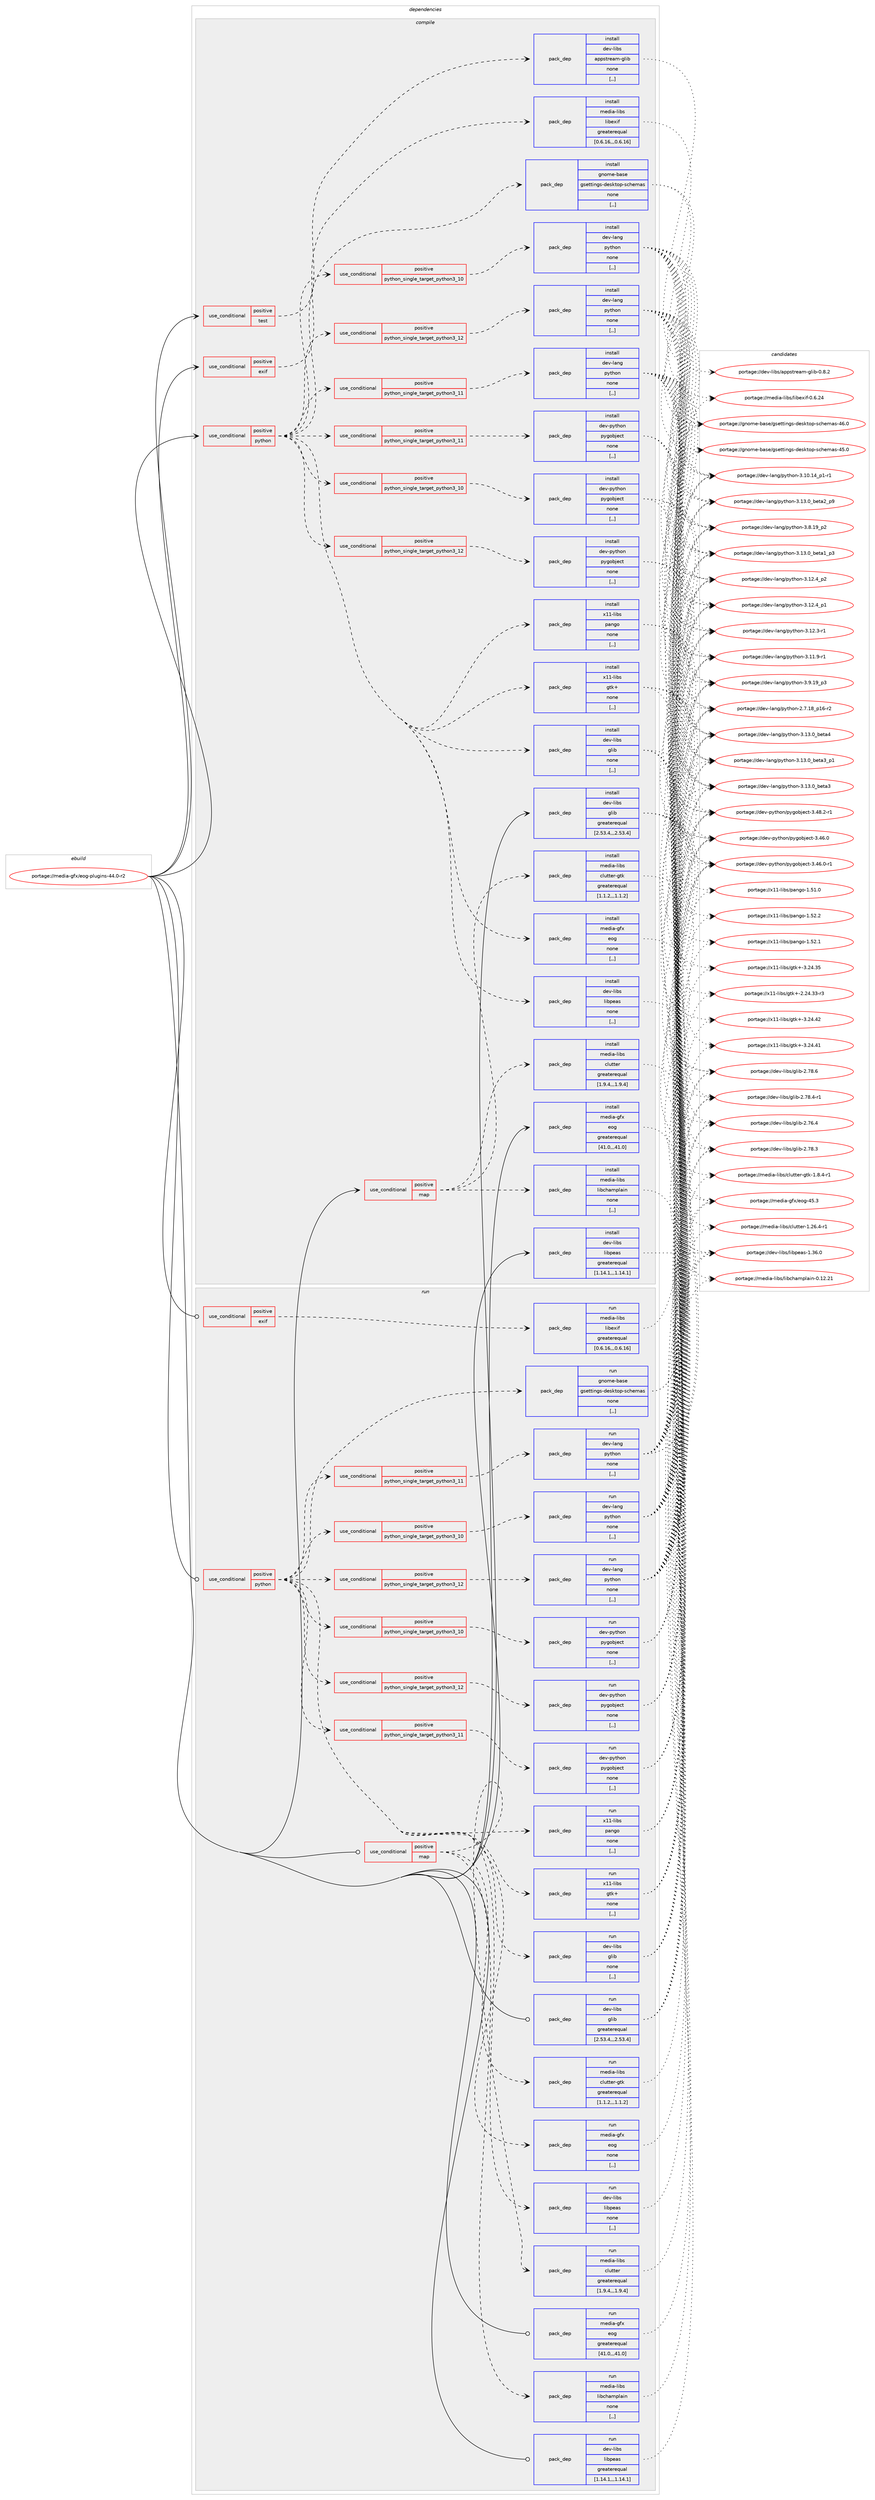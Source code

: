 digraph prolog {

# *************
# Graph options
# *************

newrank=true;
concentrate=true;
compound=true;
graph [rankdir=LR,fontname=Helvetica,fontsize=10,ranksep=1.5];#, ranksep=2.5, nodesep=0.2];
edge  [arrowhead=vee];
node  [fontname=Helvetica,fontsize=10];

# **********
# The ebuild
# **********

subgraph cluster_leftcol {
color=gray;
label=<<i>ebuild</i>>;
id [label="portage://media-gfx/eog-plugins-44.0-r2", color=red, width=4, href="../media-gfx/eog-plugins-44.0-r2.svg"];
}

# ****************
# The dependencies
# ****************

subgraph cluster_midcol {
color=gray;
label=<<i>dependencies</i>>;
subgraph cluster_compile {
fillcolor="#eeeeee";
style=filled;
label=<<i>compile</i>>;
subgraph cond72127 {
dependency286610 [label=<<TABLE BORDER="0" CELLBORDER="1" CELLSPACING="0" CELLPADDING="4"><TR><TD ROWSPAN="3" CELLPADDING="10">use_conditional</TD></TR><TR><TD>positive</TD></TR><TR><TD>exif</TD></TR></TABLE>>, shape=none, color=red];
subgraph pack212157 {
dependency286611 [label=<<TABLE BORDER="0" CELLBORDER="1" CELLSPACING="0" CELLPADDING="4" WIDTH="220"><TR><TD ROWSPAN="6" CELLPADDING="30">pack_dep</TD></TR><TR><TD WIDTH="110">install</TD></TR><TR><TD>media-libs</TD></TR><TR><TD>libexif</TD></TR><TR><TD>greaterequal</TD></TR><TR><TD>[0.6.16,,,0.6.16]</TD></TR></TABLE>>, shape=none, color=blue];
}
dependency286610:e -> dependency286611:w [weight=20,style="dashed",arrowhead="vee"];
}
id:e -> dependency286610:w [weight=20,style="solid",arrowhead="vee"];
subgraph cond72128 {
dependency286612 [label=<<TABLE BORDER="0" CELLBORDER="1" CELLSPACING="0" CELLPADDING="4"><TR><TD ROWSPAN="3" CELLPADDING="10">use_conditional</TD></TR><TR><TD>positive</TD></TR><TR><TD>map</TD></TR></TABLE>>, shape=none, color=red];
subgraph pack212158 {
dependency286613 [label=<<TABLE BORDER="0" CELLBORDER="1" CELLSPACING="0" CELLPADDING="4" WIDTH="220"><TR><TD ROWSPAN="6" CELLPADDING="30">pack_dep</TD></TR><TR><TD WIDTH="110">install</TD></TR><TR><TD>media-libs</TD></TR><TR><TD>libchamplain</TD></TR><TR><TD>none</TD></TR><TR><TD>[,,]</TD></TR></TABLE>>, shape=none, color=blue];
}
dependency286612:e -> dependency286613:w [weight=20,style="dashed",arrowhead="vee"];
subgraph pack212159 {
dependency286614 [label=<<TABLE BORDER="0" CELLBORDER="1" CELLSPACING="0" CELLPADDING="4" WIDTH="220"><TR><TD ROWSPAN="6" CELLPADDING="30">pack_dep</TD></TR><TR><TD WIDTH="110">install</TD></TR><TR><TD>media-libs</TD></TR><TR><TD>clutter</TD></TR><TR><TD>greaterequal</TD></TR><TR><TD>[1.9.4,,,1.9.4]</TD></TR></TABLE>>, shape=none, color=blue];
}
dependency286612:e -> dependency286614:w [weight=20,style="dashed",arrowhead="vee"];
subgraph pack212160 {
dependency286615 [label=<<TABLE BORDER="0" CELLBORDER="1" CELLSPACING="0" CELLPADDING="4" WIDTH="220"><TR><TD ROWSPAN="6" CELLPADDING="30">pack_dep</TD></TR><TR><TD WIDTH="110">install</TD></TR><TR><TD>media-libs</TD></TR><TR><TD>clutter-gtk</TD></TR><TR><TD>greaterequal</TD></TR><TR><TD>[1.1.2,,,1.1.2]</TD></TR></TABLE>>, shape=none, color=blue];
}
dependency286612:e -> dependency286615:w [weight=20,style="dashed",arrowhead="vee"];
}
id:e -> dependency286612:w [weight=20,style="solid",arrowhead="vee"];
subgraph cond72129 {
dependency286616 [label=<<TABLE BORDER="0" CELLBORDER="1" CELLSPACING="0" CELLPADDING="4"><TR><TD ROWSPAN="3" CELLPADDING="10">use_conditional</TD></TR><TR><TD>positive</TD></TR><TR><TD>python</TD></TR></TABLE>>, shape=none, color=red];
subgraph cond72130 {
dependency286617 [label=<<TABLE BORDER="0" CELLBORDER="1" CELLSPACING="0" CELLPADDING="4"><TR><TD ROWSPAN="3" CELLPADDING="10">use_conditional</TD></TR><TR><TD>positive</TD></TR><TR><TD>python_single_target_python3_10</TD></TR></TABLE>>, shape=none, color=red];
subgraph pack212161 {
dependency286618 [label=<<TABLE BORDER="0" CELLBORDER="1" CELLSPACING="0" CELLPADDING="4" WIDTH="220"><TR><TD ROWSPAN="6" CELLPADDING="30">pack_dep</TD></TR><TR><TD WIDTH="110">install</TD></TR><TR><TD>dev-lang</TD></TR><TR><TD>python</TD></TR><TR><TD>none</TD></TR><TR><TD>[,,]</TD></TR></TABLE>>, shape=none, color=blue];
}
dependency286617:e -> dependency286618:w [weight=20,style="dashed",arrowhead="vee"];
}
dependency286616:e -> dependency286617:w [weight=20,style="dashed",arrowhead="vee"];
subgraph cond72131 {
dependency286619 [label=<<TABLE BORDER="0" CELLBORDER="1" CELLSPACING="0" CELLPADDING="4"><TR><TD ROWSPAN="3" CELLPADDING="10">use_conditional</TD></TR><TR><TD>positive</TD></TR><TR><TD>python_single_target_python3_11</TD></TR></TABLE>>, shape=none, color=red];
subgraph pack212162 {
dependency286620 [label=<<TABLE BORDER="0" CELLBORDER="1" CELLSPACING="0" CELLPADDING="4" WIDTH="220"><TR><TD ROWSPAN="6" CELLPADDING="30">pack_dep</TD></TR><TR><TD WIDTH="110">install</TD></TR><TR><TD>dev-lang</TD></TR><TR><TD>python</TD></TR><TR><TD>none</TD></TR><TR><TD>[,,]</TD></TR></TABLE>>, shape=none, color=blue];
}
dependency286619:e -> dependency286620:w [weight=20,style="dashed",arrowhead="vee"];
}
dependency286616:e -> dependency286619:w [weight=20,style="dashed",arrowhead="vee"];
subgraph cond72132 {
dependency286621 [label=<<TABLE BORDER="0" CELLBORDER="1" CELLSPACING="0" CELLPADDING="4"><TR><TD ROWSPAN="3" CELLPADDING="10">use_conditional</TD></TR><TR><TD>positive</TD></TR><TR><TD>python_single_target_python3_12</TD></TR></TABLE>>, shape=none, color=red];
subgraph pack212163 {
dependency286622 [label=<<TABLE BORDER="0" CELLBORDER="1" CELLSPACING="0" CELLPADDING="4" WIDTH="220"><TR><TD ROWSPAN="6" CELLPADDING="30">pack_dep</TD></TR><TR><TD WIDTH="110">install</TD></TR><TR><TD>dev-lang</TD></TR><TR><TD>python</TD></TR><TR><TD>none</TD></TR><TR><TD>[,,]</TD></TR></TABLE>>, shape=none, color=blue];
}
dependency286621:e -> dependency286622:w [weight=20,style="dashed",arrowhead="vee"];
}
dependency286616:e -> dependency286621:w [weight=20,style="dashed",arrowhead="vee"];
subgraph pack212164 {
dependency286623 [label=<<TABLE BORDER="0" CELLBORDER="1" CELLSPACING="0" CELLPADDING="4" WIDTH="220"><TR><TD ROWSPAN="6" CELLPADDING="30">pack_dep</TD></TR><TR><TD WIDTH="110">install</TD></TR><TR><TD>dev-libs</TD></TR><TR><TD>glib</TD></TR><TR><TD>none</TD></TR><TR><TD>[,,]</TD></TR></TABLE>>, shape=none, color=blue];
}
dependency286616:e -> dependency286623:w [weight=20,style="dashed",arrowhead="vee"];
subgraph pack212165 {
dependency286624 [label=<<TABLE BORDER="0" CELLBORDER="1" CELLSPACING="0" CELLPADDING="4" WIDTH="220"><TR><TD ROWSPAN="6" CELLPADDING="30">pack_dep</TD></TR><TR><TD WIDTH="110">install</TD></TR><TR><TD>dev-libs</TD></TR><TR><TD>libpeas</TD></TR><TR><TD>none</TD></TR><TR><TD>[,,]</TD></TR></TABLE>>, shape=none, color=blue];
}
dependency286616:e -> dependency286624:w [weight=20,style="dashed",arrowhead="vee"];
subgraph cond72133 {
dependency286625 [label=<<TABLE BORDER="0" CELLBORDER="1" CELLSPACING="0" CELLPADDING="4"><TR><TD ROWSPAN="3" CELLPADDING="10">use_conditional</TD></TR><TR><TD>positive</TD></TR><TR><TD>python_single_target_python3_10</TD></TR></TABLE>>, shape=none, color=red];
subgraph pack212166 {
dependency286626 [label=<<TABLE BORDER="0" CELLBORDER="1" CELLSPACING="0" CELLPADDING="4" WIDTH="220"><TR><TD ROWSPAN="6" CELLPADDING="30">pack_dep</TD></TR><TR><TD WIDTH="110">install</TD></TR><TR><TD>dev-python</TD></TR><TR><TD>pygobject</TD></TR><TR><TD>none</TD></TR><TR><TD>[,,]</TD></TR></TABLE>>, shape=none, color=blue];
}
dependency286625:e -> dependency286626:w [weight=20,style="dashed",arrowhead="vee"];
}
dependency286616:e -> dependency286625:w [weight=20,style="dashed",arrowhead="vee"];
subgraph cond72134 {
dependency286627 [label=<<TABLE BORDER="0" CELLBORDER="1" CELLSPACING="0" CELLPADDING="4"><TR><TD ROWSPAN="3" CELLPADDING="10">use_conditional</TD></TR><TR><TD>positive</TD></TR><TR><TD>python_single_target_python3_11</TD></TR></TABLE>>, shape=none, color=red];
subgraph pack212167 {
dependency286628 [label=<<TABLE BORDER="0" CELLBORDER="1" CELLSPACING="0" CELLPADDING="4" WIDTH="220"><TR><TD ROWSPAN="6" CELLPADDING="30">pack_dep</TD></TR><TR><TD WIDTH="110">install</TD></TR><TR><TD>dev-python</TD></TR><TR><TD>pygobject</TD></TR><TR><TD>none</TD></TR><TR><TD>[,,]</TD></TR></TABLE>>, shape=none, color=blue];
}
dependency286627:e -> dependency286628:w [weight=20,style="dashed",arrowhead="vee"];
}
dependency286616:e -> dependency286627:w [weight=20,style="dashed",arrowhead="vee"];
subgraph cond72135 {
dependency286629 [label=<<TABLE BORDER="0" CELLBORDER="1" CELLSPACING="0" CELLPADDING="4"><TR><TD ROWSPAN="3" CELLPADDING="10">use_conditional</TD></TR><TR><TD>positive</TD></TR><TR><TD>python_single_target_python3_12</TD></TR></TABLE>>, shape=none, color=red];
subgraph pack212168 {
dependency286630 [label=<<TABLE BORDER="0" CELLBORDER="1" CELLSPACING="0" CELLPADDING="4" WIDTH="220"><TR><TD ROWSPAN="6" CELLPADDING="30">pack_dep</TD></TR><TR><TD WIDTH="110">install</TD></TR><TR><TD>dev-python</TD></TR><TR><TD>pygobject</TD></TR><TR><TD>none</TD></TR><TR><TD>[,,]</TD></TR></TABLE>>, shape=none, color=blue];
}
dependency286629:e -> dependency286630:w [weight=20,style="dashed",arrowhead="vee"];
}
dependency286616:e -> dependency286629:w [weight=20,style="dashed",arrowhead="vee"];
subgraph pack212169 {
dependency286631 [label=<<TABLE BORDER="0" CELLBORDER="1" CELLSPACING="0" CELLPADDING="4" WIDTH="220"><TR><TD ROWSPAN="6" CELLPADDING="30">pack_dep</TD></TR><TR><TD WIDTH="110">install</TD></TR><TR><TD>gnome-base</TD></TR><TR><TD>gsettings-desktop-schemas</TD></TR><TR><TD>none</TD></TR><TR><TD>[,,]</TD></TR></TABLE>>, shape=none, color=blue];
}
dependency286616:e -> dependency286631:w [weight=20,style="dashed",arrowhead="vee"];
subgraph pack212170 {
dependency286632 [label=<<TABLE BORDER="0" CELLBORDER="1" CELLSPACING="0" CELLPADDING="4" WIDTH="220"><TR><TD ROWSPAN="6" CELLPADDING="30">pack_dep</TD></TR><TR><TD WIDTH="110">install</TD></TR><TR><TD>media-gfx</TD></TR><TR><TD>eog</TD></TR><TR><TD>none</TD></TR><TR><TD>[,,]</TD></TR></TABLE>>, shape=none, color=blue];
}
dependency286616:e -> dependency286632:w [weight=20,style="dashed",arrowhead="vee"];
subgraph pack212171 {
dependency286633 [label=<<TABLE BORDER="0" CELLBORDER="1" CELLSPACING="0" CELLPADDING="4" WIDTH="220"><TR><TD ROWSPAN="6" CELLPADDING="30">pack_dep</TD></TR><TR><TD WIDTH="110">install</TD></TR><TR><TD>x11-libs</TD></TR><TR><TD>gtk+</TD></TR><TR><TD>none</TD></TR><TR><TD>[,,]</TD></TR></TABLE>>, shape=none, color=blue];
}
dependency286616:e -> dependency286633:w [weight=20,style="dashed",arrowhead="vee"];
subgraph pack212172 {
dependency286634 [label=<<TABLE BORDER="0" CELLBORDER="1" CELLSPACING="0" CELLPADDING="4" WIDTH="220"><TR><TD ROWSPAN="6" CELLPADDING="30">pack_dep</TD></TR><TR><TD WIDTH="110">install</TD></TR><TR><TD>x11-libs</TD></TR><TR><TD>pango</TD></TR><TR><TD>none</TD></TR><TR><TD>[,,]</TD></TR></TABLE>>, shape=none, color=blue];
}
dependency286616:e -> dependency286634:w [weight=20,style="dashed",arrowhead="vee"];
}
id:e -> dependency286616:w [weight=20,style="solid",arrowhead="vee"];
subgraph cond72136 {
dependency286635 [label=<<TABLE BORDER="0" CELLBORDER="1" CELLSPACING="0" CELLPADDING="4"><TR><TD ROWSPAN="3" CELLPADDING="10">use_conditional</TD></TR><TR><TD>positive</TD></TR><TR><TD>test</TD></TR></TABLE>>, shape=none, color=red];
subgraph pack212173 {
dependency286636 [label=<<TABLE BORDER="0" CELLBORDER="1" CELLSPACING="0" CELLPADDING="4" WIDTH="220"><TR><TD ROWSPAN="6" CELLPADDING="30">pack_dep</TD></TR><TR><TD WIDTH="110">install</TD></TR><TR><TD>dev-libs</TD></TR><TR><TD>appstream-glib</TD></TR><TR><TD>none</TD></TR><TR><TD>[,,]</TD></TR></TABLE>>, shape=none, color=blue];
}
dependency286635:e -> dependency286636:w [weight=20,style="dashed",arrowhead="vee"];
}
id:e -> dependency286635:w [weight=20,style="solid",arrowhead="vee"];
subgraph pack212174 {
dependency286637 [label=<<TABLE BORDER="0" CELLBORDER="1" CELLSPACING="0" CELLPADDING="4" WIDTH="220"><TR><TD ROWSPAN="6" CELLPADDING="30">pack_dep</TD></TR><TR><TD WIDTH="110">install</TD></TR><TR><TD>dev-libs</TD></TR><TR><TD>glib</TD></TR><TR><TD>greaterequal</TD></TR><TR><TD>[2.53.4,,,2.53.4]</TD></TR></TABLE>>, shape=none, color=blue];
}
id:e -> dependency286637:w [weight=20,style="solid",arrowhead="vee"];
subgraph pack212175 {
dependency286638 [label=<<TABLE BORDER="0" CELLBORDER="1" CELLSPACING="0" CELLPADDING="4" WIDTH="220"><TR><TD ROWSPAN="6" CELLPADDING="30">pack_dep</TD></TR><TR><TD WIDTH="110">install</TD></TR><TR><TD>dev-libs</TD></TR><TR><TD>libpeas</TD></TR><TR><TD>greaterequal</TD></TR><TR><TD>[1.14.1,,,1.14.1]</TD></TR></TABLE>>, shape=none, color=blue];
}
id:e -> dependency286638:w [weight=20,style="solid",arrowhead="vee"];
subgraph pack212176 {
dependency286639 [label=<<TABLE BORDER="0" CELLBORDER="1" CELLSPACING="0" CELLPADDING="4" WIDTH="220"><TR><TD ROWSPAN="6" CELLPADDING="30">pack_dep</TD></TR><TR><TD WIDTH="110">install</TD></TR><TR><TD>media-gfx</TD></TR><TR><TD>eog</TD></TR><TR><TD>greaterequal</TD></TR><TR><TD>[41.0,,,41.0]</TD></TR></TABLE>>, shape=none, color=blue];
}
id:e -> dependency286639:w [weight=20,style="solid",arrowhead="vee"];
}
subgraph cluster_compileandrun {
fillcolor="#eeeeee";
style=filled;
label=<<i>compile and run</i>>;
}
subgraph cluster_run {
fillcolor="#eeeeee";
style=filled;
label=<<i>run</i>>;
subgraph cond72137 {
dependency286640 [label=<<TABLE BORDER="0" CELLBORDER="1" CELLSPACING="0" CELLPADDING="4"><TR><TD ROWSPAN="3" CELLPADDING="10">use_conditional</TD></TR><TR><TD>positive</TD></TR><TR><TD>exif</TD></TR></TABLE>>, shape=none, color=red];
subgraph pack212177 {
dependency286641 [label=<<TABLE BORDER="0" CELLBORDER="1" CELLSPACING="0" CELLPADDING="4" WIDTH="220"><TR><TD ROWSPAN="6" CELLPADDING="30">pack_dep</TD></TR><TR><TD WIDTH="110">run</TD></TR><TR><TD>media-libs</TD></TR><TR><TD>libexif</TD></TR><TR><TD>greaterequal</TD></TR><TR><TD>[0.6.16,,,0.6.16]</TD></TR></TABLE>>, shape=none, color=blue];
}
dependency286640:e -> dependency286641:w [weight=20,style="dashed",arrowhead="vee"];
}
id:e -> dependency286640:w [weight=20,style="solid",arrowhead="odot"];
subgraph cond72138 {
dependency286642 [label=<<TABLE BORDER="0" CELLBORDER="1" CELLSPACING="0" CELLPADDING="4"><TR><TD ROWSPAN="3" CELLPADDING="10">use_conditional</TD></TR><TR><TD>positive</TD></TR><TR><TD>map</TD></TR></TABLE>>, shape=none, color=red];
subgraph pack212178 {
dependency286643 [label=<<TABLE BORDER="0" CELLBORDER="1" CELLSPACING="0" CELLPADDING="4" WIDTH="220"><TR><TD ROWSPAN="6" CELLPADDING="30">pack_dep</TD></TR><TR><TD WIDTH="110">run</TD></TR><TR><TD>media-libs</TD></TR><TR><TD>libchamplain</TD></TR><TR><TD>none</TD></TR><TR><TD>[,,]</TD></TR></TABLE>>, shape=none, color=blue];
}
dependency286642:e -> dependency286643:w [weight=20,style="dashed",arrowhead="vee"];
subgraph pack212179 {
dependency286644 [label=<<TABLE BORDER="0" CELLBORDER="1" CELLSPACING="0" CELLPADDING="4" WIDTH="220"><TR><TD ROWSPAN="6" CELLPADDING="30">pack_dep</TD></TR><TR><TD WIDTH="110">run</TD></TR><TR><TD>media-libs</TD></TR><TR><TD>clutter</TD></TR><TR><TD>greaterequal</TD></TR><TR><TD>[1.9.4,,,1.9.4]</TD></TR></TABLE>>, shape=none, color=blue];
}
dependency286642:e -> dependency286644:w [weight=20,style="dashed",arrowhead="vee"];
subgraph pack212180 {
dependency286645 [label=<<TABLE BORDER="0" CELLBORDER="1" CELLSPACING="0" CELLPADDING="4" WIDTH="220"><TR><TD ROWSPAN="6" CELLPADDING="30">pack_dep</TD></TR><TR><TD WIDTH="110">run</TD></TR><TR><TD>media-libs</TD></TR><TR><TD>clutter-gtk</TD></TR><TR><TD>greaterequal</TD></TR><TR><TD>[1.1.2,,,1.1.2]</TD></TR></TABLE>>, shape=none, color=blue];
}
dependency286642:e -> dependency286645:w [weight=20,style="dashed",arrowhead="vee"];
}
id:e -> dependency286642:w [weight=20,style="solid",arrowhead="odot"];
subgraph cond72139 {
dependency286646 [label=<<TABLE BORDER="0" CELLBORDER="1" CELLSPACING="0" CELLPADDING="4"><TR><TD ROWSPAN="3" CELLPADDING="10">use_conditional</TD></TR><TR><TD>positive</TD></TR><TR><TD>python</TD></TR></TABLE>>, shape=none, color=red];
subgraph cond72140 {
dependency286647 [label=<<TABLE BORDER="0" CELLBORDER="1" CELLSPACING="0" CELLPADDING="4"><TR><TD ROWSPAN="3" CELLPADDING="10">use_conditional</TD></TR><TR><TD>positive</TD></TR><TR><TD>python_single_target_python3_10</TD></TR></TABLE>>, shape=none, color=red];
subgraph pack212181 {
dependency286648 [label=<<TABLE BORDER="0" CELLBORDER="1" CELLSPACING="0" CELLPADDING="4" WIDTH="220"><TR><TD ROWSPAN="6" CELLPADDING="30">pack_dep</TD></TR><TR><TD WIDTH="110">run</TD></TR><TR><TD>dev-lang</TD></TR><TR><TD>python</TD></TR><TR><TD>none</TD></TR><TR><TD>[,,]</TD></TR></TABLE>>, shape=none, color=blue];
}
dependency286647:e -> dependency286648:w [weight=20,style="dashed",arrowhead="vee"];
}
dependency286646:e -> dependency286647:w [weight=20,style="dashed",arrowhead="vee"];
subgraph cond72141 {
dependency286649 [label=<<TABLE BORDER="0" CELLBORDER="1" CELLSPACING="0" CELLPADDING="4"><TR><TD ROWSPAN="3" CELLPADDING="10">use_conditional</TD></TR><TR><TD>positive</TD></TR><TR><TD>python_single_target_python3_11</TD></TR></TABLE>>, shape=none, color=red];
subgraph pack212182 {
dependency286650 [label=<<TABLE BORDER="0" CELLBORDER="1" CELLSPACING="0" CELLPADDING="4" WIDTH="220"><TR><TD ROWSPAN="6" CELLPADDING="30">pack_dep</TD></TR><TR><TD WIDTH="110">run</TD></TR><TR><TD>dev-lang</TD></TR><TR><TD>python</TD></TR><TR><TD>none</TD></TR><TR><TD>[,,]</TD></TR></TABLE>>, shape=none, color=blue];
}
dependency286649:e -> dependency286650:w [weight=20,style="dashed",arrowhead="vee"];
}
dependency286646:e -> dependency286649:w [weight=20,style="dashed",arrowhead="vee"];
subgraph cond72142 {
dependency286651 [label=<<TABLE BORDER="0" CELLBORDER="1" CELLSPACING="0" CELLPADDING="4"><TR><TD ROWSPAN="3" CELLPADDING="10">use_conditional</TD></TR><TR><TD>positive</TD></TR><TR><TD>python_single_target_python3_12</TD></TR></TABLE>>, shape=none, color=red];
subgraph pack212183 {
dependency286652 [label=<<TABLE BORDER="0" CELLBORDER="1" CELLSPACING="0" CELLPADDING="4" WIDTH="220"><TR><TD ROWSPAN="6" CELLPADDING="30">pack_dep</TD></TR><TR><TD WIDTH="110">run</TD></TR><TR><TD>dev-lang</TD></TR><TR><TD>python</TD></TR><TR><TD>none</TD></TR><TR><TD>[,,]</TD></TR></TABLE>>, shape=none, color=blue];
}
dependency286651:e -> dependency286652:w [weight=20,style="dashed",arrowhead="vee"];
}
dependency286646:e -> dependency286651:w [weight=20,style="dashed",arrowhead="vee"];
subgraph pack212184 {
dependency286653 [label=<<TABLE BORDER="0" CELLBORDER="1" CELLSPACING="0" CELLPADDING="4" WIDTH="220"><TR><TD ROWSPAN="6" CELLPADDING="30">pack_dep</TD></TR><TR><TD WIDTH="110">run</TD></TR><TR><TD>dev-libs</TD></TR><TR><TD>glib</TD></TR><TR><TD>none</TD></TR><TR><TD>[,,]</TD></TR></TABLE>>, shape=none, color=blue];
}
dependency286646:e -> dependency286653:w [weight=20,style="dashed",arrowhead="vee"];
subgraph pack212185 {
dependency286654 [label=<<TABLE BORDER="0" CELLBORDER="1" CELLSPACING="0" CELLPADDING="4" WIDTH="220"><TR><TD ROWSPAN="6" CELLPADDING="30">pack_dep</TD></TR><TR><TD WIDTH="110">run</TD></TR><TR><TD>dev-libs</TD></TR><TR><TD>libpeas</TD></TR><TR><TD>none</TD></TR><TR><TD>[,,]</TD></TR></TABLE>>, shape=none, color=blue];
}
dependency286646:e -> dependency286654:w [weight=20,style="dashed",arrowhead="vee"];
subgraph cond72143 {
dependency286655 [label=<<TABLE BORDER="0" CELLBORDER="1" CELLSPACING="0" CELLPADDING="4"><TR><TD ROWSPAN="3" CELLPADDING="10">use_conditional</TD></TR><TR><TD>positive</TD></TR><TR><TD>python_single_target_python3_10</TD></TR></TABLE>>, shape=none, color=red];
subgraph pack212186 {
dependency286656 [label=<<TABLE BORDER="0" CELLBORDER="1" CELLSPACING="0" CELLPADDING="4" WIDTH="220"><TR><TD ROWSPAN="6" CELLPADDING="30">pack_dep</TD></TR><TR><TD WIDTH="110">run</TD></TR><TR><TD>dev-python</TD></TR><TR><TD>pygobject</TD></TR><TR><TD>none</TD></TR><TR><TD>[,,]</TD></TR></TABLE>>, shape=none, color=blue];
}
dependency286655:e -> dependency286656:w [weight=20,style="dashed",arrowhead="vee"];
}
dependency286646:e -> dependency286655:w [weight=20,style="dashed",arrowhead="vee"];
subgraph cond72144 {
dependency286657 [label=<<TABLE BORDER="0" CELLBORDER="1" CELLSPACING="0" CELLPADDING="4"><TR><TD ROWSPAN="3" CELLPADDING="10">use_conditional</TD></TR><TR><TD>positive</TD></TR><TR><TD>python_single_target_python3_11</TD></TR></TABLE>>, shape=none, color=red];
subgraph pack212187 {
dependency286658 [label=<<TABLE BORDER="0" CELLBORDER="1" CELLSPACING="0" CELLPADDING="4" WIDTH="220"><TR><TD ROWSPAN="6" CELLPADDING="30">pack_dep</TD></TR><TR><TD WIDTH="110">run</TD></TR><TR><TD>dev-python</TD></TR><TR><TD>pygobject</TD></TR><TR><TD>none</TD></TR><TR><TD>[,,]</TD></TR></TABLE>>, shape=none, color=blue];
}
dependency286657:e -> dependency286658:w [weight=20,style="dashed",arrowhead="vee"];
}
dependency286646:e -> dependency286657:w [weight=20,style="dashed",arrowhead="vee"];
subgraph cond72145 {
dependency286659 [label=<<TABLE BORDER="0" CELLBORDER="1" CELLSPACING="0" CELLPADDING="4"><TR><TD ROWSPAN="3" CELLPADDING="10">use_conditional</TD></TR><TR><TD>positive</TD></TR><TR><TD>python_single_target_python3_12</TD></TR></TABLE>>, shape=none, color=red];
subgraph pack212188 {
dependency286660 [label=<<TABLE BORDER="0" CELLBORDER="1" CELLSPACING="0" CELLPADDING="4" WIDTH="220"><TR><TD ROWSPAN="6" CELLPADDING="30">pack_dep</TD></TR><TR><TD WIDTH="110">run</TD></TR><TR><TD>dev-python</TD></TR><TR><TD>pygobject</TD></TR><TR><TD>none</TD></TR><TR><TD>[,,]</TD></TR></TABLE>>, shape=none, color=blue];
}
dependency286659:e -> dependency286660:w [weight=20,style="dashed",arrowhead="vee"];
}
dependency286646:e -> dependency286659:w [weight=20,style="dashed",arrowhead="vee"];
subgraph pack212189 {
dependency286661 [label=<<TABLE BORDER="0" CELLBORDER="1" CELLSPACING="0" CELLPADDING="4" WIDTH="220"><TR><TD ROWSPAN="6" CELLPADDING="30">pack_dep</TD></TR><TR><TD WIDTH="110">run</TD></TR><TR><TD>gnome-base</TD></TR><TR><TD>gsettings-desktop-schemas</TD></TR><TR><TD>none</TD></TR><TR><TD>[,,]</TD></TR></TABLE>>, shape=none, color=blue];
}
dependency286646:e -> dependency286661:w [weight=20,style="dashed",arrowhead="vee"];
subgraph pack212190 {
dependency286662 [label=<<TABLE BORDER="0" CELLBORDER="1" CELLSPACING="0" CELLPADDING="4" WIDTH="220"><TR><TD ROWSPAN="6" CELLPADDING="30">pack_dep</TD></TR><TR><TD WIDTH="110">run</TD></TR><TR><TD>media-gfx</TD></TR><TR><TD>eog</TD></TR><TR><TD>none</TD></TR><TR><TD>[,,]</TD></TR></TABLE>>, shape=none, color=blue];
}
dependency286646:e -> dependency286662:w [weight=20,style="dashed",arrowhead="vee"];
subgraph pack212191 {
dependency286663 [label=<<TABLE BORDER="0" CELLBORDER="1" CELLSPACING="0" CELLPADDING="4" WIDTH="220"><TR><TD ROWSPAN="6" CELLPADDING="30">pack_dep</TD></TR><TR><TD WIDTH="110">run</TD></TR><TR><TD>x11-libs</TD></TR><TR><TD>gtk+</TD></TR><TR><TD>none</TD></TR><TR><TD>[,,]</TD></TR></TABLE>>, shape=none, color=blue];
}
dependency286646:e -> dependency286663:w [weight=20,style="dashed",arrowhead="vee"];
subgraph pack212192 {
dependency286664 [label=<<TABLE BORDER="0" CELLBORDER="1" CELLSPACING="0" CELLPADDING="4" WIDTH="220"><TR><TD ROWSPAN="6" CELLPADDING="30">pack_dep</TD></TR><TR><TD WIDTH="110">run</TD></TR><TR><TD>x11-libs</TD></TR><TR><TD>pango</TD></TR><TR><TD>none</TD></TR><TR><TD>[,,]</TD></TR></TABLE>>, shape=none, color=blue];
}
dependency286646:e -> dependency286664:w [weight=20,style="dashed",arrowhead="vee"];
}
id:e -> dependency286646:w [weight=20,style="solid",arrowhead="odot"];
subgraph pack212193 {
dependency286665 [label=<<TABLE BORDER="0" CELLBORDER="1" CELLSPACING="0" CELLPADDING="4" WIDTH="220"><TR><TD ROWSPAN="6" CELLPADDING="30">pack_dep</TD></TR><TR><TD WIDTH="110">run</TD></TR><TR><TD>dev-libs</TD></TR><TR><TD>glib</TD></TR><TR><TD>greaterequal</TD></TR><TR><TD>[2.53.4,,,2.53.4]</TD></TR></TABLE>>, shape=none, color=blue];
}
id:e -> dependency286665:w [weight=20,style="solid",arrowhead="odot"];
subgraph pack212194 {
dependency286666 [label=<<TABLE BORDER="0" CELLBORDER="1" CELLSPACING="0" CELLPADDING="4" WIDTH="220"><TR><TD ROWSPAN="6" CELLPADDING="30">pack_dep</TD></TR><TR><TD WIDTH="110">run</TD></TR><TR><TD>dev-libs</TD></TR><TR><TD>libpeas</TD></TR><TR><TD>greaterequal</TD></TR><TR><TD>[1.14.1,,,1.14.1]</TD></TR></TABLE>>, shape=none, color=blue];
}
id:e -> dependency286666:w [weight=20,style="solid",arrowhead="odot"];
subgraph pack212195 {
dependency286667 [label=<<TABLE BORDER="0" CELLBORDER="1" CELLSPACING="0" CELLPADDING="4" WIDTH="220"><TR><TD ROWSPAN="6" CELLPADDING="30">pack_dep</TD></TR><TR><TD WIDTH="110">run</TD></TR><TR><TD>media-gfx</TD></TR><TR><TD>eog</TD></TR><TR><TD>greaterequal</TD></TR><TR><TD>[41.0,,,41.0]</TD></TR></TABLE>>, shape=none, color=blue];
}
id:e -> dependency286667:w [weight=20,style="solid",arrowhead="odot"];
}
}

# **************
# The candidates
# **************

subgraph cluster_choices {
rank=same;
color=gray;
label=<<i>candidates</i>>;

subgraph choice212157 {
color=black;
nodesep=1;
choice109101100105974510810598115471081059810112010510245484654465052 [label="portage://media-libs/libexif-0.6.24", color=red, width=4,href="../media-libs/libexif-0.6.24.svg"];
dependency286611:e -> choice109101100105974510810598115471081059810112010510245484654465052:w [style=dotted,weight="100"];
}
subgraph choice212158 {
color=black;
nodesep=1;
choice10910110010597451081059811547108105989910497109112108971051104548464950465049 [label="portage://media-libs/libchamplain-0.12.21", color=red, width=4,href="../media-libs/libchamplain-0.12.21.svg"];
dependency286613:e -> choice10910110010597451081059811547108105989910497109112108971051104548464950465049:w [style=dotted,weight="100"];
}
subgraph choice212159 {
color=black;
nodesep=1;
choice1091011001059745108105981154799108117116116101114454946505446524511449 [label="portage://media-libs/clutter-1.26.4-r1", color=red, width=4,href="../media-libs/clutter-1.26.4-r1.svg"];
dependency286614:e -> choice1091011001059745108105981154799108117116116101114454946505446524511449:w [style=dotted,weight="100"];
}
subgraph choice212160 {
color=black;
nodesep=1;
choice1091011001059745108105981154799108117116116101114451031161074549465646524511449 [label="portage://media-libs/clutter-gtk-1.8.4-r1", color=red, width=4,href="../media-libs/clutter-gtk-1.8.4-r1.svg"];
dependency286615:e -> choice1091011001059745108105981154799108117116116101114451031161074549465646524511449:w [style=dotted,weight="100"];
}
subgraph choice212161 {
color=black;
nodesep=1;
choice1001011184510897110103471121211161041111104551464951464895981011169752 [label="portage://dev-lang/python-3.13.0_beta4", color=red, width=4,href="../dev-lang/python-3.13.0_beta4.svg"];
choice10010111845108971101034711212111610411111045514649514648959810111697519511249 [label="portage://dev-lang/python-3.13.0_beta3_p1", color=red, width=4,href="../dev-lang/python-3.13.0_beta3_p1.svg"];
choice1001011184510897110103471121211161041111104551464951464895981011169751 [label="portage://dev-lang/python-3.13.0_beta3", color=red, width=4,href="../dev-lang/python-3.13.0_beta3.svg"];
choice10010111845108971101034711212111610411111045514649514648959810111697509511257 [label="portage://dev-lang/python-3.13.0_beta2_p9", color=red, width=4,href="../dev-lang/python-3.13.0_beta2_p9.svg"];
choice10010111845108971101034711212111610411111045514649514648959810111697499511251 [label="portage://dev-lang/python-3.13.0_beta1_p3", color=red, width=4,href="../dev-lang/python-3.13.0_beta1_p3.svg"];
choice100101118451089711010347112121116104111110455146495046529511250 [label="portage://dev-lang/python-3.12.4_p2", color=red, width=4,href="../dev-lang/python-3.12.4_p2.svg"];
choice100101118451089711010347112121116104111110455146495046529511249 [label="portage://dev-lang/python-3.12.4_p1", color=red, width=4,href="../dev-lang/python-3.12.4_p1.svg"];
choice100101118451089711010347112121116104111110455146495046514511449 [label="portage://dev-lang/python-3.12.3-r1", color=red, width=4,href="../dev-lang/python-3.12.3-r1.svg"];
choice100101118451089711010347112121116104111110455146494946574511449 [label="portage://dev-lang/python-3.11.9-r1", color=red, width=4,href="../dev-lang/python-3.11.9-r1.svg"];
choice100101118451089711010347112121116104111110455146494846495295112494511449 [label="portage://dev-lang/python-3.10.14_p1-r1", color=red, width=4,href="../dev-lang/python-3.10.14_p1-r1.svg"];
choice100101118451089711010347112121116104111110455146574649579511251 [label="portage://dev-lang/python-3.9.19_p3", color=red, width=4,href="../dev-lang/python-3.9.19_p3.svg"];
choice100101118451089711010347112121116104111110455146564649579511250 [label="portage://dev-lang/python-3.8.19_p2", color=red, width=4,href="../dev-lang/python-3.8.19_p2.svg"];
choice100101118451089711010347112121116104111110455046554649569511249544511450 [label="portage://dev-lang/python-2.7.18_p16-r2", color=red, width=4,href="../dev-lang/python-2.7.18_p16-r2.svg"];
dependency286618:e -> choice1001011184510897110103471121211161041111104551464951464895981011169752:w [style=dotted,weight="100"];
dependency286618:e -> choice10010111845108971101034711212111610411111045514649514648959810111697519511249:w [style=dotted,weight="100"];
dependency286618:e -> choice1001011184510897110103471121211161041111104551464951464895981011169751:w [style=dotted,weight="100"];
dependency286618:e -> choice10010111845108971101034711212111610411111045514649514648959810111697509511257:w [style=dotted,weight="100"];
dependency286618:e -> choice10010111845108971101034711212111610411111045514649514648959810111697499511251:w [style=dotted,weight="100"];
dependency286618:e -> choice100101118451089711010347112121116104111110455146495046529511250:w [style=dotted,weight="100"];
dependency286618:e -> choice100101118451089711010347112121116104111110455146495046529511249:w [style=dotted,weight="100"];
dependency286618:e -> choice100101118451089711010347112121116104111110455146495046514511449:w [style=dotted,weight="100"];
dependency286618:e -> choice100101118451089711010347112121116104111110455146494946574511449:w [style=dotted,weight="100"];
dependency286618:e -> choice100101118451089711010347112121116104111110455146494846495295112494511449:w [style=dotted,weight="100"];
dependency286618:e -> choice100101118451089711010347112121116104111110455146574649579511251:w [style=dotted,weight="100"];
dependency286618:e -> choice100101118451089711010347112121116104111110455146564649579511250:w [style=dotted,weight="100"];
dependency286618:e -> choice100101118451089711010347112121116104111110455046554649569511249544511450:w [style=dotted,weight="100"];
}
subgraph choice212162 {
color=black;
nodesep=1;
choice1001011184510897110103471121211161041111104551464951464895981011169752 [label="portage://dev-lang/python-3.13.0_beta4", color=red, width=4,href="../dev-lang/python-3.13.0_beta4.svg"];
choice10010111845108971101034711212111610411111045514649514648959810111697519511249 [label="portage://dev-lang/python-3.13.0_beta3_p1", color=red, width=4,href="../dev-lang/python-3.13.0_beta3_p1.svg"];
choice1001011184510897110103471121211161041111104551464951464895981011169751 [label="portage://dev-lang/python-3.13.0_beta3", color=red, width=4,href="../dev-lang/python-3.13.0_beta3.svg"];
choice10010111845108971101034711212111610411111045514649514648959810111697509511257 [label="portage://dev-lang/python-3.13.0_beta2_p9", color=red, width=4,href="../dev-lang/python-3.13.0_beta2_p9.svg"];
choice10010111845108971101034711212111610411111045514649514648959810111697499511251 [label="portage://dev-lang/python-3.13.0_beta1_p3", color=red, width=4,href="../dev-lang/python-3.13.0_beta1_p3.svg"];
choice100101118451089711010347112121116104111110455146495046529511250 [label="portage://dev-lang/python-3.12.4_p2", color=red, width=4,href="../dev-lang/python-3.12.4_p2.svg"];
choice100101118451089711010347112121116104111110455146495046529511249 [label="portage://dev-lang/python-3.12.4_p1", color=red, width=4,href="../dev-lang/python-3.12.4_p1.svg"];
choice100101118451089711010347112121116104111110455146495046514511449 [label="portage://dev-lang/python-3.12.3-r1", color=red, width=4,href="../dev-lang/python-3.12.3-r1.svg"];
choice100101118451089711010347112121116104111110455146494946574511449 [label="portage://dev-lang/python-3.11.9-r1", color=red, width=4,href="../dev-lang/python-3.11.9-r1.svg"];
choice100101118451089711010347112121116104111110455146494846495295112494511449 [label="portage://dev-lang/python-3.10.14_p1-r1", color=red, width=4,href="../dev-lang/python-3.10.14_p1-r1.svg"];
choice100101118451089711010347112121116104111110455146574649579511251 [label="portage://dev-lang/python-3.9.19_p3", color=red, width=4,href="../dev-lang/python-3.9.19_p3.svg"];
choice100101118451089711010347112121116104111110455146564649579511250 [label="portage://dev-lang/python-3.8.19_p2", color=red, width=4,href="../dev-lang/python-3.8.19_p2.svg"];
choice100101118451089711010347112121116104111110455046554649569511249544511450 [label="portage://dev-lang/python-2.7.18_p16-r2", color=red, width=4,href="../dev-lang/python-2.7.18_p16-r2.svg"];
dependency286620:e -> choice1001011184510897110103471121211161041111104551464951464895981011169752:w [style=dotted,weight="100"];
dependency286620:e -> choice10010111845108971101034711212111610411111045514649514648959810111697519511249:w [style=dotted,weight="100"];
dependency286620:e -> choice1001011184510897110103471121211161041111104551464951464895981011169751:w [style=dotted,weight="100"];
dependency286620:e -> choice10010111845108971101034711212111610411111045514649514648959810111697509511257:w [style=dotted,weight="100"];
dependency286620:e -> choice10010111845108971101034711212111610411111045514649514648959810111697499511251:w [style=dotted,weight="100"];
dependency286620:e -> choice100101118451089711010347112121116104111110455146495046529511250:w [style=dotted,weight="100"];
dependency286620:e -> choice100101118451089711010347112121116104111110455146495046529511249:w [style=dotted,weight="100"];
dependency286620:e -> choice100101118451089711010347112121116104111110455146495046514511449:w [style=dotted,weight="100"];
dependency286620:e -> choice100101118451089711010347112121116104111110455146494946574511449:w [style=dotted,weight="100"];
dependency286620:e -> choice100101118451089711010347112121116104111110455146494846495295112494511449:w [style=dotted,weight="100"];
dependency286620:e -> choice100101118451089711010347112121116104111110455146574649579511251:w [style=dotted,weight="100"];
dependency286620:e -> choice100101118451089711010347112121116104111110455146564649579511250:w [style=dotted,weight="100"];
dependency286620:e -> choice100101118451089711010347112121116104111110455046554649569511249544511450:w [style=dotted,weight="100"];
}
subgraph choice212163 {
color=black;
nodesep=1;
choice1001011184510897110103471121211161041111104551464951464895981011169752 [label="portage://dev-lang/python-3.13.0_beta4", color=red, width=4,href="../dev-lang/python-3.13.0_beta4.svg"];
choice10010111845108971101034711212111610411111045514649514648959810111697519511249 [label="portage://dev-lang/python-3.13.0_beta3_p1", color=red, width=4,href="../dev-lang/python-3.13.0_beta3_p1.svg"];
choice1001011184510897110103471121211161041111104551464951464895981011169751 [label="portage://dev-lang/python-3.13.0_beta3", color=red, width=4,href="../dev-lang/python-3.13.0_beta3.svg"];
choice10010111845108971101034711212111610411111045514649514648959810111697509511257 [label="portage://dev-lang/python-3.13.0_beta2_p9", color=red, width=4,href="../dev-lang/python-3.13.0_beta2_p9.svg"];
choice10010111845108971101034711212111610411111045514649514648959810111697499511251 [label="portage://dev-lang/python-3.13.0_beta1_p3", color=red, width=4,href="../dev-lang/python-3.13.0_beta1_p3.svg"];
choice100101118451089711010347112121116104111110455146495046529511250 [label="portage://dev-lang/python-3.12.4_p2", color=red, width=4,href="../dev-lang/python-3.12.4_p2.svg"];
choice100101118451089711010347112121116104111110455146495046529511249 [label="portage://dev-lang/python-3.12.4_p1", color=red, width=4,href="../dev-lang/python-3.12.4_p1.svg"];
choice100101118451089711010347112121116104111110455146495046514511449 [label="portage://dev-lang/python-3.12.3-r1", color=red, width=4,href="../dev-lang/python-3.12.3-r1.svg"];
choice100101118451089711010347112121116104111110455146494946574511449 [label="portage://dev-lang/python-3.11.9-r1", color=red, width=4,href="../dev-lang/python-3.11.9-r1.svg"];
choice100101118451089711010347112121116104111110455146494846495295112494511449 [label="portage://dev-lang/python-3.10.14_p1-r1", color=red, width=4,href="../dev-lang/python-3.10.14_p1-r1.svg"];
choice100101118451089711010347112121116104111110455146574649579511251 [label="portage://dev-lang/python-3.9.19_p3", color=red, width=4,href="../dev-lang/python-3.9.19_p3.svg"];
choice100101118451089711010347112121116104111110455146564649579511250 [label="portage://dev-lang/python-3.8.19_p2", color=red, width=4,href="../dev-lang/python-3.8.19_p2.svg"];
choice100101118451089711010347112121116104111110455046554649569511249544511450 [label="portage://dev-lang/python-2.7.18_p16-r2", color=red, width=4,href="../dev-lang/python-2.7.18_p16-r2.svg"];
dependency286622:e -> choice1001011184510897110103471121211161041111104551464951464895981011169752:w [style=dotted,weight="100"];
dependency286622:e -> choice10010111845108971101034711212111610411111045514649514648959810111697519511249:w [style=dotted,weight="100"];
dependency286622:e -> choice1001011184510897110103471121211161041111104551464951464895981011169751:w [style=dotted,weight="100"];
dependency286622:e -> choice10010111845108971101034711212111610411111045514649514648959810111697509511257:w [style=dotted,weight="100"];
dependency286622:e -> choice10010111845108971101034711212111610411111045514649514648959810111697499511251:w [style=dotted,weight="100"];
dependency286622:e -> choice100101118451089711010347112121116104111110455146495046529511250:w [style=dotted,weight="100"];
dependency286622:e -> choice100101118451089711010347112121116104111110455146495046529511249:w [style=dotted,weight="100"];
dependency286622:e -> choice100101118451089711010347112121116104111110455146495046514511449:w [style=dotted,weight="100"];
dependency286622:e -> choice100101118451089711010347112121116104111110455146494946574511449:w [style=dotted,weight="100"];
dependency286622:e -> choice100101118451089711010347112121116104111110455146494846495295112494511449:w [style=dotted,weight="100"];
dependency286622:e -> choice100101118451089711010347112121116104111110455146574649579511251:w [style=dotted,weight="100"];
dependency286622:e -> choice100101118451089711010347112121116104111110455146564649579511250:w [style=dotted,weight="100"];
dependency286622:e -> choice100101118451089711010347112121116104111110455046554649569511249544511450:w [style=dotted,weight="100"];
}
subgraph choice212164 {
color=black;
nodesep=1;
choice1001011184510810598115471031081059845504655564654 [label="portage://dev-libs/glib-2.78.6", color=red, width=4,href="../dev-libs/glib-2.78.6.svg"];
choice10010111845108105981154710310810598455046555646524511449 [label="portage://dev-libs/glib-2.78.4-r1", color=red, width=4,href="../dev-libs/glib-2.78.4-r1.svg"];
choice1001011184510810598115471031081059845504655564651 [label="portage://dev-libs/glib-2.78.3", color=red, width=4,href="../dev-libs/glib-2.78.3.svg"];
choice1001011184510810598115471031081059845504655544652 [label="portage://dev-libs/glib-2.76.4", color=red, width=4,href="../dev-libs/glib-2.76.4.svg"];
dependency286623:e -> choice1001011184510810598115471031081059845504655564654:w [style=dotted,weight="100"];
dependency286623:e -> choice10010111845108105981154710310810598455046555646524511449:w [style=dotted,weight="100"];
dependency286623:e -> choice1001011184510810598115471031081059845504655564651:w [style=dotted,weight="100"];
dependency286623:e -> choice1001011184510810598115471031081059845504655544652:w [style=dotted,weight="100"];
}
subgraph choice212165 {
color=black;
nodesep=1;
choice100101118451081059811547108105981121019711545494651544648 [label="portage://dev-libs/libpeas-1.36.0", color=red, width=4,href="../dev-libs/libpeas-1.36.0.svg"];
dependency286624:e -> choice100101118451081059811547108105981121019711545494651544648:w [style=dotted,weight="100"];
}
subgraph choice212166 {
color=black;
nodesep=1;
choice10010111845112121116104111110471121211031119810610199116455146525646504511449 [label="portage://dev-python/pygobject-3.48.2-r1", color=red, width=4,href="../dev-python/pygobject-3.48.2-r1.svg"];
choice10010111845112121116104111110471121211031119810610199116455146525446484511449 [label="portage://dev-python/pygobject-3.46.0-r1", color=red, width=4,href="../dev-python/pygobject-3.46.0-r1.svg"];
choice1001011184511212111610411111047112121103111981061019911645514652544648 [label="portage://dev-python/pygobject-3.46.0", color=red, width=4,href="../dev-python/pygobject-3.46.0.svg"];
dependency286626:e -> choice10010111845112121116104111110471121211031119810610199116455146525646504511449:w [style=dotted,weight="100"];
dependency286626:e -> choice10010111845112121116104111110471121211031119810610199116455146525446484511449:w [style=dotted,weight="100"];
dependency286626:e -> choice1001011184511212111610411111047112121103111981061019911645514652544648:w [style=dotted,weight="100"];
}
subgraph choice212167 {
color=black;
nodesep=1;
choice10010111845112121116104111110471121211031119810610199116455146525646504511449 [label="portage://dev-python/pygobject-3.48.2-r1", color=red, width=4,href="../dev-python/pygobject-3.48.2-r1.svg"];
choice10010111845112121116104111110471121211031119810610199116455146525446484511449 [label="portage://dev-python/pygobject-3.46.0-r1", color=red, width=4,href="../dev-python/pygobject-3.46.0-r1.svg"];
choice1001011184511212111610411111047112121103111981061019911645514652544648 [label="portage://dev-python/pygobject-3.46.0", color=red, width=4,href="../dev-python/pygobject-3.46.0.svg"];
dependency286628:e -> choice10010111845112121116104111110471121211031119810610199116455146525646504511449:w [style=dotted,weight="100"];
dependency286628:e -> choice10010111845112121116104111110471121211031119810610199116455146525446484511449:w [style=dotted,weight="100"];
dependency286628:e -> choice1001011184511212111610411111047112121103111981061019911645514652544648:w [style=dotted,weight="100"];
}
subgraph choice212168 {
color=black;
nodesep=1;
choice10010111845112121116104111110471121211031119810610199116455146525646504511449 [label="portage://dev-python/pygobject-3.48.2-r1", color=red, width=4,href="../dev-python/pygobject-3.48.2-r1.svg"];
choice10010111845112121116104111110471121211031119810610199116455146525446484511449 [label="portage://dev-python/pygobject-3.46.0-r1", color=red, width=4,href="../dev-python/pygobject-3.46.0-r1.svg"];
choice1001011184511212111610411111047112121103111981061019911645514652544648 [label="portage://dev-python/pygobject-3.46.0", color=red, width=4,href="../dev-python/pygobject-3.46.0.svg"];
dependency286630:e -> choice10010111845112121116104111110471121211031119810610199116455146525646504511449:w [style=dotted,weight="100"];
dependency286630:e -> choice10010111845112121116104111110471121211031119810610199116455146525446484511449:w [style=dotted,weight="100"];
dependency286630:e -> choice1001011184511212111610411111047112121103111981061019911645514652544648:w [style=dotted,weight="100"];
}
subgraph choice212169 {
color=black;
nodesep=1;
choice10311011110910145989711510147103115101116116105110103115451001011151071161111124511599104101109971154552544648 [label="portage://gnome-base/gsettings-desktop-schemas-46.0", color=red, width=4,href="../gnome-base/gsettings-desktop-schemas-46.0.svg"];
choice10311011110910145989711510147103115101116116105110103115451001011151071161111124511599104101109971154552534648 [label="portage://gnome-base/gsettings-desktop-schemas-45.0", color=red, width=4,href="../gnome-base/gsettings-desktop-schemas-45.0.svg"];
dependency286631:e -> choice10311011110910145989711510147103115101116116105110103115451001011151071161111124511599104101109971154552544648:w [style=dotted,weight="100"];
dependency286631:e -> choice10311011110910145989711510147103115101116116105110103115451001011151071161111124511599104101109971154552534648:w [style=dotted,weight="100"];
}
subgraph choice212170 {
color=black;
nodesep=1;
choice1091011001059745103102120471011111034552534651 [label="portage://media-gfx/eog-45.3", color=red, width=4,href="../media-gfx/eog-45.3.svg"];
dependency286632:e -> choice1091011001059745103102120471011111034552534651:w [style=dotted,weight="100"];
}
subgraph choice212171 {
color=black;
nodesep=1;
choice1204949451081059811547103116107434551465052465250 [label="portage://x11-libs/gtk+-3.24.42", color=red, width=4,href="../x11-libs/gtk+-3.24.42.svg"];
choice1204949451081059811547103116107434551465052465249 [label="portage://x11-libs/gtk+-3.24.41", color=red, width=4,href="../x11-libs/gtk+-3.24.41.svg"];
choice1204949451081059811547103116107434551465052465153 [label="portage://x11-libs/gtk+-3.24.35", color=red, width=4,href="../x11-libs/gtk+-3.24.35.svg"];
choice12049494510810598115471031161074345504650524651514511451 [label="portage://x11-libs/gtk+-2.24.33-r3", color=red, width=4,href="../x11-libs/gtk+-2.24.33-r3.svg"];
dependency286633:e -> choice1204949451081059811547103116107434551465052465250:w [style=dotted,weight="100"];
dependency286633:e -> choice1204949451081059811547103116107434551465052465249:w [style=dotted,weight="100"];
dependency286633:e -> choice1204949451081059811547103116107434551465052465153:w [style=dotted,weight="100"];
dependency286633:e -> choice12049494510810598115471031161074345504650524651514511451:w [style=dotted,weight="100"];
}
subgraph choice212172 {
color=black;
nodesep=1;
choice12049494510810598115471129711010311145494653504650 [label="portage://x11-libs/pango-1.52.2", color=red, width=4,href="../x11-libs/pango-1.52.2.svg"];
choice12049494510810598115471129711010311145494653504649 [label="portage://x11-libs/pango-1.52.1", color=red, width=4,href="../x11-libs/pango-1.52.1.svg"];
choice12049494510810598115471129711010311145494653494648 [label="portage://x11-libs/pango-1.51.0", color=red, width=4,href="../x11-libs/pango-1.51.0.svg"];
dependency286634:e -> choice12049494510810598115471129711010311145494653504650:w [style=dotted,weight="100"];
dependency286634:e -> choice12049494510810598115471129711010311145494653504649:w [style=dotted,weight="100"];
dependency286634:e -> choice12049494510810598115471129711010311145494653494648:w [style=dotted,weight="100"];
}
subgraph choice212173 {
color=black;
nodesep=1;
choice10010111845108105981154797112112115116114101971094510310810598454846564650 [label="portage://dev-libs/appstream-glib-0.8.2", color=red, width=4,href="../dev-libs/appstream-glib-0.8.2.svg"];
dependency286636:e -> choice10010111845108105981154797112112115116114101971094510310810598454846564650:w [style=dotted,weight="100"];
}
subgraph choice212174 {
color=black;
nodesep=1;
choice1001011184510810598115471031081059845504655564654 [label="portage://dev-libs/glib-2.78.6", color=red, width=4,href="../dev-libs/glib-2.78.6.svg"];
choice10010111845108105981154710310810598455046555646524511449 [label="portage://dev-libs/glib-2.78.4-r1", color=red, width=4,href="../dev-libs/glib-2.78.4-r1.svg"];
choice1001011184510810598115471031081059845504655564651 [label="portage://dev-libs/glib-2.78.3", color=red, width=4,href="../dev-libs/glib-2.78.3.svg"];
choice1001011184510810598115471031081059845504655544652 [label="portage://dev-libs/glib-2.76.4", color=red, width=4,href="../dev-libs/glib-2.76.4.svg"];
dependency286637:e -> choice1001011184510810598115471031081059845504655564654:w [style=dotted,weight="100"];
dependency286637:e -> choice10010111845108105981154710310810598455046555646524511449:w [style=dotted,weight="100"];
dependency286637:e -> choice1001011184510810598115471031081059845504655564651:w [style=dotted,weight="100"];
dependency286637:e -> choice1001011184510810598115471031081059845504655544652:w [style=dotted,weight="100"];
}
subgraph choice212175 {
color=black;
nodesep=1;
choice100101118451081059811547108105981121019711545494651544648 [label="portage://dev-libs/libpeas-1.36.0", color=red, width=4,href="../dev-libs/libpeas-1.36.0.svg"];
dependency286638:e -> choice100101118451081059811547108105981121019711545494651544648:w [style=dotted,weight="100"];
}
subgraph choice212176 {
color=black;
nodesep=1;
choice1091011001059745103102120471011111034552534651 [label="portage://media-gfx/eog-45.3", color=red, width=4,href="../media-gfx/eog-45.3.svg"];
dependency286639:e -> choice1091011001059745103102120471011111034552534651:w [style=dotted,weight="100"];
}
subgraph choice212177 {
color=black;
nodesep=1;
choice109101100105974510810598115471081059810112010510245484654465052 [label="portage://media-libs/libexif-0.6.24", color=red, width=4,href="../media-libs/libexif-0.6.24.svg"];
dependency286641:e -> choice109101100105974510810598115471081059810112010510245484654465052:w [style=dotted,weight="100"];
}
subgraph choice212178 {
color=black;
nodesep=1;
choice10910110010597451081059811547108105989910497109112108971051104548464950465049 [label="portage://media-libs/libchamplain-0.12.21", color=red, width=4,href="../media-libs/libchamplain-0.12.21.svg"];
dependency286643:e -> choice10910110010597451081059811547108105989910497109112108971051104548464950465049:w [style=dotted,weight="100"];
}
subgraph choice212179 {
color=black;
nodesep=1;
choice1091011001059745108105981154799108117116116101114454946505446524511449 [label="portage://media-libs/clutter-1.26.4-r1", color=red, width=4,href="../media-libs/clutter-1.26.4-r1.svg"];
dependency286644:e -> choice1091011001059745108105981154799108117116116101114454946505446524511449:w [style=dotted,weight="100"];
}
subgraph choice212180 {
color=black;
nodesep=1;
choice1091011001059745108105981154799108117116116101114451031161074549465646524511449 [label="portage://media-libs/clutter-gtk-1.8.4-r1", color=red, width=4,href="../media-libs/clutter-gtk-1.8.4-r1.svg"];
dependency286645:e -> choice1091011001059745108105981154799108117116116101114451031161074549465646524511449:w [style=dotted,weight="100"];
}
subgraph choice212181 {
color=black;
nodesep=1;
choice1001011184510897110103471121211161041111104551464951464895981011169752 [label="portage://dev-lang/python-3.13.0_beta4", color=red, width=4,href="../dev-lang/python-3.13.0_beta4.svg"];
choice10010111845108971101034711212111610411111045514649514648959810111697519511249 [label="portage://dev-lang/python-3.13.0_beta3_p1", color=red, width=4,href="../dev-lang/python-3.13.0_beta3_p1.svg"];
choice1001011184510897110103471121211161041111104551464951464895981011169751 [label="portage://dev-lang/python-3.13.0_beta3", color=red, width=4,href="../dev-lang/python-3.13.0_beta3.svg"];
choice10010111845108971101034711212111610411111045514649514648959810111697509511257 [label="portage://dev-lang/python-3.13.0_beta2_p9", color=red, width=4,href="../dev-lang/python-3.13.0_beta2_p9.svg"];
choice10010111845108971101034711212111610411111045514649514648959810111697499511251 [label="portage://dev-lang/python-3.13.0_beta1_p3", color=red, width=4,href="../dev-lang/python-3.13.0_beta1_p3.svg"];
choice100101118451089711010347112121116104111110455146495046529511250 [label="portage://dev-lang/python-3.12.4_p2", color=red, width=4,href="../dev-lang/python-3.12.4_p2.svg"];
choice100101118451089711010347112121116104111110455146495046529511249 [label="portage://dev-lang/python-3.12.4_p1", color=red, width=4,href="../dev-lang/python-3.12.4_p1.svg"];
choice100101118451089711010347112121116104111110455146495046514511449 [label="portage://dev-lang/python-3.12.3-r1", color=red, width=4,href="../dev-lang/python-3.12.3-r1.svg"];
choice100101118451089711010347112121116104111110455146494946574511449 [label="portage://dev-lang/python-3.11.9-r1", color=red, width=4,href="../dev-lang/python-3.11.9-r1.svg"];
choice100101118451089711010347112121116104111110455146494846495295112494511449 [label="portage://dev-lang/python-3.10.14_p1-r1", color=red, width=4,href="../dev-lang/python-3.10.14_p1-r1.svg"];
choice100101118451089711010347112121116104111110455146574649579511251 [label="portage://dev-lang/python-3.9.19_p3", color=red, width=4,href="../dev-lang/python-3.9.19_p3.svg"];
choice100101118451089711010347112121116104111110455146564649579511250 [label="portage://dev-lang/python-3.8.19_p2", color=red, width=4,href="../dev-lang/python-3.8.19_p2.svg"];
choice100101118451089711010347112121116104111110455046554649569511249544511450 [label="portage://dev-lang/python-2.7.18_p16-r2", color=red, width=4,href="../dev-lang/python-2.7.18_p16-r2.svg"];
dependency286648:e -> choice1001011184510897110103471121211161041111104551464951464895981011169752:w [style=dotted,weight="100"];
dependency286648:e -> choice10010111845108971101034711212111610411111045514649514648959810111697519511249:w [style=dotted,weight="100"];
dependency286648:e -> choice1001011184510897110103471121211161041111104551464951464895981011169751:w [style=dotted,weight="100"];
dependency286648:e -> choice10010111845108971101034711212111610411111045514649514648959810111697509511257:w [style=dotted,weight="100"];
dependency286648:e -> choice10010111845108971101034711212111610411111045514649514648959810111697499511251:w [style=dotted,weight="100"];
dependency286648:e -> choice100101118451089711010347112121116104111110455146495046529511250:w [style=dotted,weight="100"];
dependency286648:e -> choice100101118451089711010347112121116104111110455146495046529511249:w [style=dotted,weight="100"];
dependency286648:e -> choice100101118451089711010347112121116104111110455146495046514511449:w [style=dotted,weight="100"];
dependency286648:e -> choice100101118451089711010347112121116104111110455146494946574511449:w [style=dotted,weight="100"];
dependency286648:e -> choice100101118451089711010347112121116104111110455146494846495295112494511449:w [style=dotted,weight="100"];
dependency286648:e -> choice100101118451089711010347112121116104111110455146574649579511251:w [style=dotted,weight="100"];
dependency286648:e -> choice100101118451089711010347112121116104111110455146564649579511250:w [style=dotted,weight="100"];
dependency286648:e -> choice100101118451089711010347112121116104111110455046554649569511249544511450:w [style=dotted,weight="100"];
}
subgraph choice212182 {
color=black;
nodesep=1;
choice1001011184510897110103471121211161041111104551464951464895981011169752 [label="portage://dev-lang/python-3.13.0_beta4", color=red, width=4,href="../dev-lang/python-3.13.0_beta4.svg"];
choice10010111845108971101034711212111610411111045514649514648959810111697519511249 [label="portage://dev-lang/python-3.13.0_beta3_p1", color=red, width=4,href="../dev-lang/python-3.13.0_beta3_p1.svg"];
choice1001011184510897110103471121211161041111104551464951464895981011169751 [label="portage://dev-lang/python-3.13.0_beta3", color=red, width=4,href="../dev-lang/python-3.13.0_beta3.svg"];
choice10010111845108971101034711212111610411111045514649514648959810111697509511257 [label="portage://dev-lang/python-3.13.0_beta2_p9", color=red, width=4,href="../dev-lang/python-3.13.0_beta2_p9.svg"];
choice10010111845108971101034711212111610411111045514649514648959810111697499511251 [label="portage://dev-lang/python-3.13.0_beta1_p3", color=red, width=4,href="../dev-lang/python-3.13.0_beta1_p3.svg"];
choice100101118451089711010347112121116104111110455146495046529511250 [label="portage://dev-lang/python-3.12.4_p2", color=red, width=4,href="../dev-lang/python-3.12.4_p2.svg"];
choice100101118451089711010347112121116104111110455146495046529511249 [label="portage://dev-lang/python-3.12.4_p1", color=red, width=4,href="../dev-lang/python-3.12.4_p1.svg"];
choice100101118451089711010347112121116104111110455146495046514511449 [label="portage://dev-lang/python-3.12.3-r1", color=red, width=4,href="../dev-lang/python-3.12.3-r1.svg"];
choice100101118451089711010347112121116104111110455146494946574511449 [label="portage://dev-lang/python-3.11.9-r1", color=red, width=4,href="../dev-lang/python-3.11.9-r1.svg"];
choice100101118451089711010347112121116104111110455146494846495295112494511449 [label="portage://dev-lang/python-3.10.14_p1-r1", color=red, width=4,href="../dev-lang/python-3.10.14_p1-r1.svg"];
choice100101118451089711010347112121116104111110455146574649579511251 [label="portage://dev-lang/python-3.9.19_p3", color=red, width=4,href="../dev-lang/python-3.9.19_p3.svg"];
choice100101118451089711010347112121116104111110455146564649579511250 [label="portage://dev-lang/python-3.8.19_p2", color=red, width=4,href="../dev-lang/python-3.8.19_p2.svg"];
choice100101118451089711010347112121116104111110455046554649569511249544511450 [label="portage://dev-lang/python-2.7.18_p16-r2", color=red, width=4,href="../dev-lang/python-2.7.18_p16-r2.svg"];
dependency286650:e -> choice1001011184510897110103471121211161041111104551464951464895981011169752:w [style=dotted,weight="100"];
dependency286650:e -> choice10010111845108971101034711212111610411111045514649514648959810111697519511249:w [style=dotted,weight="100"];
dependency286650:e -> choice1001011184510897110103471121211161041111104551464951464895981011169751:w [style=dotted,weight="100"];
dependency286650:e -> choice10010111845108971101034711212111610411111045514649514648959810111697509511257:w [style=dotted,weight="100"];
dependency286650:e -> choice10010111845108971101034711212111610411111045514649514648959810111697499511251:w [style=dotted,weight="100"];
dependency286650:e -> choice100101118451089711010347112121116104111110455146495046529511250:w [style=dotted,weight="100"];
dependency286650:e -> choice100101118451089711010347112121116104111110455146495046529511249:w [style=dotted,weight="100"];
dependency286650:e -> choice100101118451089711010347112121116104111110455146495046514511449:w [style=dotted,weight="100"];
dependency286650:e -> choice100101118451089711010347112121116104111110455146494946574511449:w [style=dotted,weight="100"];
dependency286650:e -> choice100101118451089711010347112121116104111110455146494846495295112494511449:w [style=dotted,weight="100"];
dependency286650:e -> choice100101118451089711010347112121116104111110455146574649579511251:w [style=dotted,weight="100"];
dependency286650:e -> choice100101118451089711010347112121116104111110455146564649579511250:w [style=dotted,weight="100"];
dependency286650:e -> choice100101118451089711010347112121116104111110455046554649569511249544511450:w [style=dotted,weight="100"];
}
subgraph choice212183 {
color=black;
nodesep=1;
choice1001011184510897110103471121211161041111104551464951464895981011169752 [label="portage://dev-lang/python-3.13.0_beta4", color=red, width=4,href="../dev-lang/python-3.13.0_beta4.svg"];
choice10010111845108971101034711212111610411111045514649514648959810111697519511249 [label="portage://dev-lang/python-3.13.0_beta3_p1", color=red, width=4,href="../dev-lang/python-3.13.0_beta3_p1.svg"];
choice1001011184510897110103471121211161041111104551464951464895981011169751 [label="portage://dev-lang/python-3.13.0_beta3", color=red, width=4,href="../dev-lang/python-3.13.0_beta3.svg"];
choice10010111845108971101034711212111610411111045514649514648959810111697509511257 [label="portage://dev-lang/python-3.13.0_beta2_p9", color=red, width=4,href="../dev-lang/python-3.13.0_beta2_p9.svg"];
choice10010111845108971101034711212111610411111045514649514648959810111697499511251 [label="portage://dev-lang/python-3.13.0_beta1_p3", color=red, width=4,href="../dev-lang/python-3.13.0_beta1_p3.svg"];
choice100101118451089711010347112121116104111110455146495046529511250 [label="portage://dev-lang/python-3.12.4_p2", color=red, width=4,href="../dev-lang/python-3.12.4_p2.svg"];
choice100101118451089711010347112121116104111110455146495046529511249 [label="portage://dev-lang/python-3.12.4_p1", color=red, width=4,href="../dev-lang/python-3.12.4_p1.svg"];
choice100101118451089711010347112121116104111110455146495046514511449 [label="portage://dev-lang/python-3.12.3-r1", color=red, width=4,href="../dev-lang/python-3.12.3-r1.svg"];
choice100101118451089711010347112121116104111110455146494946574511449 [label="portage://dev-lang/python-3.11.9-r1", color=red, width=4,href="../dev-lang/python-3.11.9-r1.svg"];
choice100101118451089711010347112121116104111110455146494846495295112494511449 [label="portage://dev-lang/python-3.10.14_p1-r1", color=red, width=4,href="../dev-lang/python-3.10.14_p1-r1.svg"];
choice100101118451089711010347112121116104111110455146574649579511251 [label="portage://dev-lang/python-3.9.19_p3", color=red, width=4,href="../dev-lang/python-3.9.19_p3.svg"];
choice100101118451089711010347112121116104111110455146564649579511250 [label="portage://dev-lang/python-3.8.19_p2", color=red, width=4,href="../dev-lang/python-3.8.19_p2.svg"];
choice100101118451089711010347112121116104111110455046554649569511249544511450 [label="portage://dev-lang/python-2.7.18_p16-r2", color=red, width=4,href="../dev-lang/python-2.7.18_p16-r2.svg"];
dependency286652:e -> choice1001011184510897110103471121211161041111104551464951464895981011169752:w [style=dotted,weight="100"];
dependency286652:e -> choice10010111845108971101034711212111610411111045514649514648959810111697519511249:w [style=dotted,weight="100"];
dependency286652:e -> choice1001011184510897110103471121211161041111104551464951464895981011169751:w [style=dotted,weight="100"];
dependency286652:e -> choice10010111845108971101034711212111610411111045514649514648959810111697509511257:w [style=dotted,weight="100"];
dependency286652:e -> choice10010111845108971101034711212111610411111045514649514648959810111697499511251:w [style=dotted,weight="100"];
dependency286652:e -> choice100101118451089711010347112121116104111110455146495046529511250:w [style=dotted,weight="100"];
dependency286652:e -> choice100101118451089711010347112121116104111110455146495046529511249:w [style=dotted,weight="100"];
dependency286652:e -> choice100101118451089711010347112121116104111110455146495046514511449:w [style=dotted,weight="100"];
dependency286652:e -> choice100101118451089711010347112121116104111110455146494946574511449:w [style=dotted,weight="100"];
dependency286652:e -> choice100101118451089711010347112121116104111110455146494846495295112494511449:w [style=dotted,weight="100"];
dependency286652:e -> choice100101118451089711010347112121116104111110455146574649579511251:w [style=dotted,weight="100"];
dependency286652:e -> choice100101118451089711010347112121116104111110455146564649579511250:w [style=dotted,weight="100"];
dependency286652:e -> choice100101118451089711010347112121116104111110455046554649569511249544511450:w [style=dotted,weight="100"];
}
subgraph choice212184 {
color=black;
nodesep=1;
choice1001011184510810598115471031081059845504655564654 [label="portage://dev-libs/glib-2.78.6", color=red, width=4,href="../dev-libs/glib-2.78.6.svg"];
choice10010111845108105981154710310810598455046555646524511449 [label="portage://dev-libs/glib-2.78.4-r1", color=red, width=4,href="../dev-libs/glib-2.78.4-r1.svg"];
choice1001011184510810598115471031081059845504655564651 [label="portage://dev-libs/glib-2.78.3", color=red, width=4,href="../dev-libs/glib-2.78.3.svg"];
choice1001011184510810598115471031081059845504655544652 [label="portage://dev-libs/glib-2.76.4", color=red, width=4,href="../dev-libs/glib-2.76.4.svg"];
dependency286653:e -> choice1001011184510810598115471031081059845504655564654:w [style=dotted,weight="100"];
dependency286653:e -> choice10010111845108105981154710310810598455046555646524511449:w [style=dotted,weight="100"];
dependency286653:e -> choice1001011184510810598115471031081059845504655564651:w [style=dotted,weight="100"];
dependency286653:e -> choice1001011184510810598115471031081059845504655544652:w [style=dotted,weight="100"];
}
subgraph choice212185 {
color=black;
nodesep=1;
choice100101118451081059811547108105981121019711545494651544648 [label="portage://dev-libs/libpeas-1.36.0", color=red, width=4,href="../dev-libs/libpeas-1.36.0.svg"];
dependency286654:e -> choice100101118451081059811547108105981121019711545494651544648:w [style=dotted,weight="100"];
}
subgraph choice212186 {
color=black;
nodesep=1;
choice10010111845112121116104111110471121211031119810610199116455146525646504511449 [label="portage://dev-python/pygobject-3.48.2-r1", color=red, width=4,href="../dev-python/pygobject-3.48.2-r1.svg"];
choice10010111845112121116104111110471121211031119810610199116455146525446484511449 [label="portage://dev-python/pygobject-3.46.0-r1", color=red, width=4,href="../dev-python/pygobject-3.46.0-r1.svg"];
choice1001011184511212111610411111047112121103111981061019911645514652544648 [label="portage://dev-python/pygobject-3.46.0", color=red, width=4,href="../dev-python/pygobject-3.46.0.svg"];
dependency286656:e -> choice10010111845112121116104111110471121211031119810610199116455146525646504511449:w [style=dotted,weight="100"];
dependency286656:e -> choice10010111845112121116104111110471121211031119810610199116455146525446484511449:w [style=dotted,weight="100"];
dependency286656:e -> choice1001011184511212111610411111047112121103111981061019911645514652544648:w [style=dotted,weight="100"];
}
subgraph choice212187 {
color=black;
nodesep=1;
choice10010111845112121116104111110471121211031119810610199116455146525646504511449 [label="portage://dev-python/pygobject-3.48.2-r1", color=red, width=4,href="../dev-python/pygobject-3.48.2-r1.svg"];
choice10010111845112121116104111110471121211031119810610199116455146525446484511449 [label="portage://dev-python/pygobject-3.46.0-r1", color=red, width=4,href="../dev-python/pygobject-3.46.0-r1.svg"];
choice1001011184511212111610411111047112121103111981061019911645514652544648 [label="portage://dev-python/pygobject-3.46.0", color=red, width=4,href="../dev-python/pygobject-3.46.0.svg"];
dependency286658:e -> choice10010111845112121116104111110471121211031119810610199116455146525646504511449:w [style=dotted,weight="100"];
dependency286658:e -> choice10010111845112121116104111110471121211031119810610199116455146525446484511449:w [style=dotted,weight="100"];
dependency286658:e -> choice1001011184511212111610411111047112121103111981061019911645514652544648:w [style=dotted,weight="100"];
}
subgraph choice212188 {
color=black;
nodesep=1;
choice10010111845112121116104111110471121211031119810610199116455146525646504511449 [label="portage://dev-python/pygobject-3.48.2-r1", color=red, width=4,href="../dev-python/pygobject-3.48.2-r1.svg"];
choice10010111845112121116104111110471121211031119810610199116455146525446484511449 [label="portage://dev-python/pygobject-3.46.0-r1", color=red, width=4,href="../dev-python/pygobject-3.46.0-r1.svg"];
choice1001011184511212111610411111047112121103111981061019911645514652544648 [label="portage://dev-python/pygobject-3.46.0", color=red, width=4,href="../dev-python/pygobject-3.46.0.svg"];
dependency286660:e -> choice10010111845112121116104111110471121211031119810610199116455146525646504511449:w [style=dotted,weight="100"];
dependency286660:e -> choice10010111845112121116104111110471121211031119810610199116455146525446484511449:w [style=dotted,weight="100"];
dependency286660:e -> choice1001011184511212111610411111047112121103111981061019911645514652544648:w [style=dotted,weight="100"];
}
subgraph choice212189 {
color=black;
nodesep=1;
choice10311011110910145989711510147103115101116116105110103115451001011151071161111124511599104101109971154552544648 [label="portage://gnome-base/gsettings-desktop-schemas-46.0", color=red, width=4,href="../gnome-base/gsettings-desktop-schemas-46.0.svg"];
choice10311011110910145989711510147103115101116116105110103115451001011151071161111124511599104101109971154552534648 [label="portage://gnome-base/gsettings-desktop-schemas-45.0", color=red, width=4,href="../gnome-base/gsettings-desktop-schemas-45.0.svg"];
dependency286661:e -> choice10311011110910145989711510147103115101116116105110103115451001011151071161111124511599104101109971154552544648:w [style=dotted,weight="100"];
dependency286661:e -> choice10311011110910145989711510147103115101116116105110103115451001011151071161111124511599104101109971154552534648:w [style=dotted,weight="100"];
}
subgraph choice212190 {
color=black;
nodesep=1;
choice1091011001059745103102120471011111034552534651 [label="portage://media-gfx/eog-45.3", color=red, width=4,href="../media-gfx/eog-45.3.svg"];
dependency286662:e -> choice1091011001059745103102120471011111034552534651:w [style=dotted,weight="100"];
}
subgraph choice212191 {
color=black;
nodesep=1;
choice1204949451081059811547103116107434551465052465250 [label="portage://x11-libs/gtk+-3.24.42", color=red, width=4,href="../x11-libs/gtk+-3.24.42.svg"];
choice1204949451081059811547103116107434551465052465249 [label="portage://x11-libs/gtk+-3.24.41", color=red, width=4,href="../x11-libs/gtk+-3.24.41.svg"];
choice1204949451081059811547103116107434551465052465153 [label="portage://x11-libs/gtk+-3.24.35", color=red, width=4,href="../x11-libs/gtk+-3.24.35.svg"];
choice12049494510810598115471031161074345504650524651514511451 [label="portage://x11-libs/gtk+-2.24.33-r3", color=red, width=4,href="../x11-libs/gtk+-2.24.33-r3.svg"];
dependency286663:e -> choice1204949451081059811547103116107434551465052465250:w [style=dotted,weight="100"];
dependency286663:e -> choice1204949451081059811547103116107434551465052465249:w [style=dotted,weight="100"];
dependency286663:e -> choice1204949451081059811547103116107434551465052465153:w [style=dotted,weight="100"];
dependency286663:e -> choice12049494510810598115471031161074345504650524651514511451:w [style=dotted,weight="100"];
}
subgraph choice212192 {
color=black;
nodesep=1;
choice12049494510810598115471129711010311145494653504650 [label="portage://x11-libs/pango-1.52.2", color=red, width=4,href="../x11-libs/pango-1.52.2.svg"];
choice12049494510810598115471129711010311145494653504649 [label="portage://x11-libs/pango-1.52.1", color=red, width=4,href="../x11-libs/pango-1.52.1.svg"];
choice12049494510810598115471129711010311145494653494648 [label="portage://x11-libs/pango-1.51.0", color=red, width=4,href="../x11-libs/pango-1.51.0.svg"];
dependency286664:e -> choice12049494510810598115471129711010311145494653504650:w [style=dotted,weight="100"];
dependency286664:e -> choice12049494510810598115471129711010311145494653504649:w [style=dotted,weight="100"];
dependency286664:e -> choice12049494510810598115471129711010311145494653494648:w [style=dotted,weight="100"];
}
subgraph choice212193 {
color=black;
nodesep=1;
choice1001011184510810598115471031081059845504655564654 [label="portage://dev-libs/glib-2.78.6", color=red, width=4,href="../dev-libs/glib-2.78.6.svg"];
choice10010111845108105981154710310810598455046555646524511449 [label="portage://dev-libs/glib-2.78.4-r1", color=red, width=4,href="../dev-libs/glib-2.78.4-r1.svg"];
choice1001011184510810598115471031081059845504655564651 [label="portage://dev-libs/glib-2.78.3", color=red, width=4,href="../dev-libs/glib-2.78.3.svg"];
choice1001011184510810598115471031081059845504655544652 [label="portage://dev-libs/glib-2.76.4", color=red, width=4,href="../dev-libs/glib-2.76.4.svg"];
dependency286665:e -> choice1001011184510810598115471031081059845504655564654:w [style=dotted,weight="100"];
dependency286665:e -> choice10010111845108105981154710310810598455046555646524511449:w [style=dotted,weight="100"];
dependency286665:e -> choice1001011184510810598115471031081059845504655564651:w [style=dotted,weight="100"];
dependency286665:e -> choice1001011184510810598115471031081059845504655544652:w [style=dotted,weight="100"];
}
subgraph choice212194 {
color=black;
nodesep=1;
choice100101118451081059811547108105981121019711545494651544648 [label="portage://dev-libs/libpeas-1.36.0", color=red, width=4,href="../dev-libs/libpeas-1.36.0.svg"];
dependency286666:e -> choice100101118451081059811547108105981121019711545494651544648:w [style=dotted,weight="100"];
}
subgraph choice212195 {
color=black;
nodesep=1;
choice1091011001059745103102120471011111034552534651 [label="portage://media-gfx/eog-45.3", color=red, width=4,href="../media-gfx/eog-45.3.svg"];
dependency286667:e -> choice1091011001059745103102120471011111034552534651:w [style=dotted,weight="100"];
}
}

}
